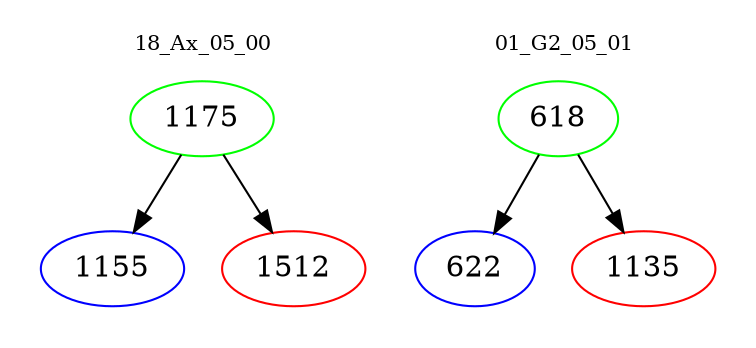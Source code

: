 digraph{
subgraph cluster_0 {
color = white
label = "18_Ax_05_00";
fontsize=10;
T0_1175 [label="1175", color="green"]
T0_1175 -> T0_1155 [color="black"]
T0_1155 [label="1155", color="blue"]
T0_1175 -> T0_1512 [color="black"]
T0_1512 [label="1512", color="red"]
}
subgraph cluster_1 {
color = white
label = "01_G2_05_01";
fontsize=10;
T1_618 [label="618", color="green"]
T1_618 -> T1_622 [color="black"]
T1_622 [label="622", color="blue"]
T1_618 -> T1_1135 [color="black"]
T1_1135 [label="1135", color="red"]
}
}
